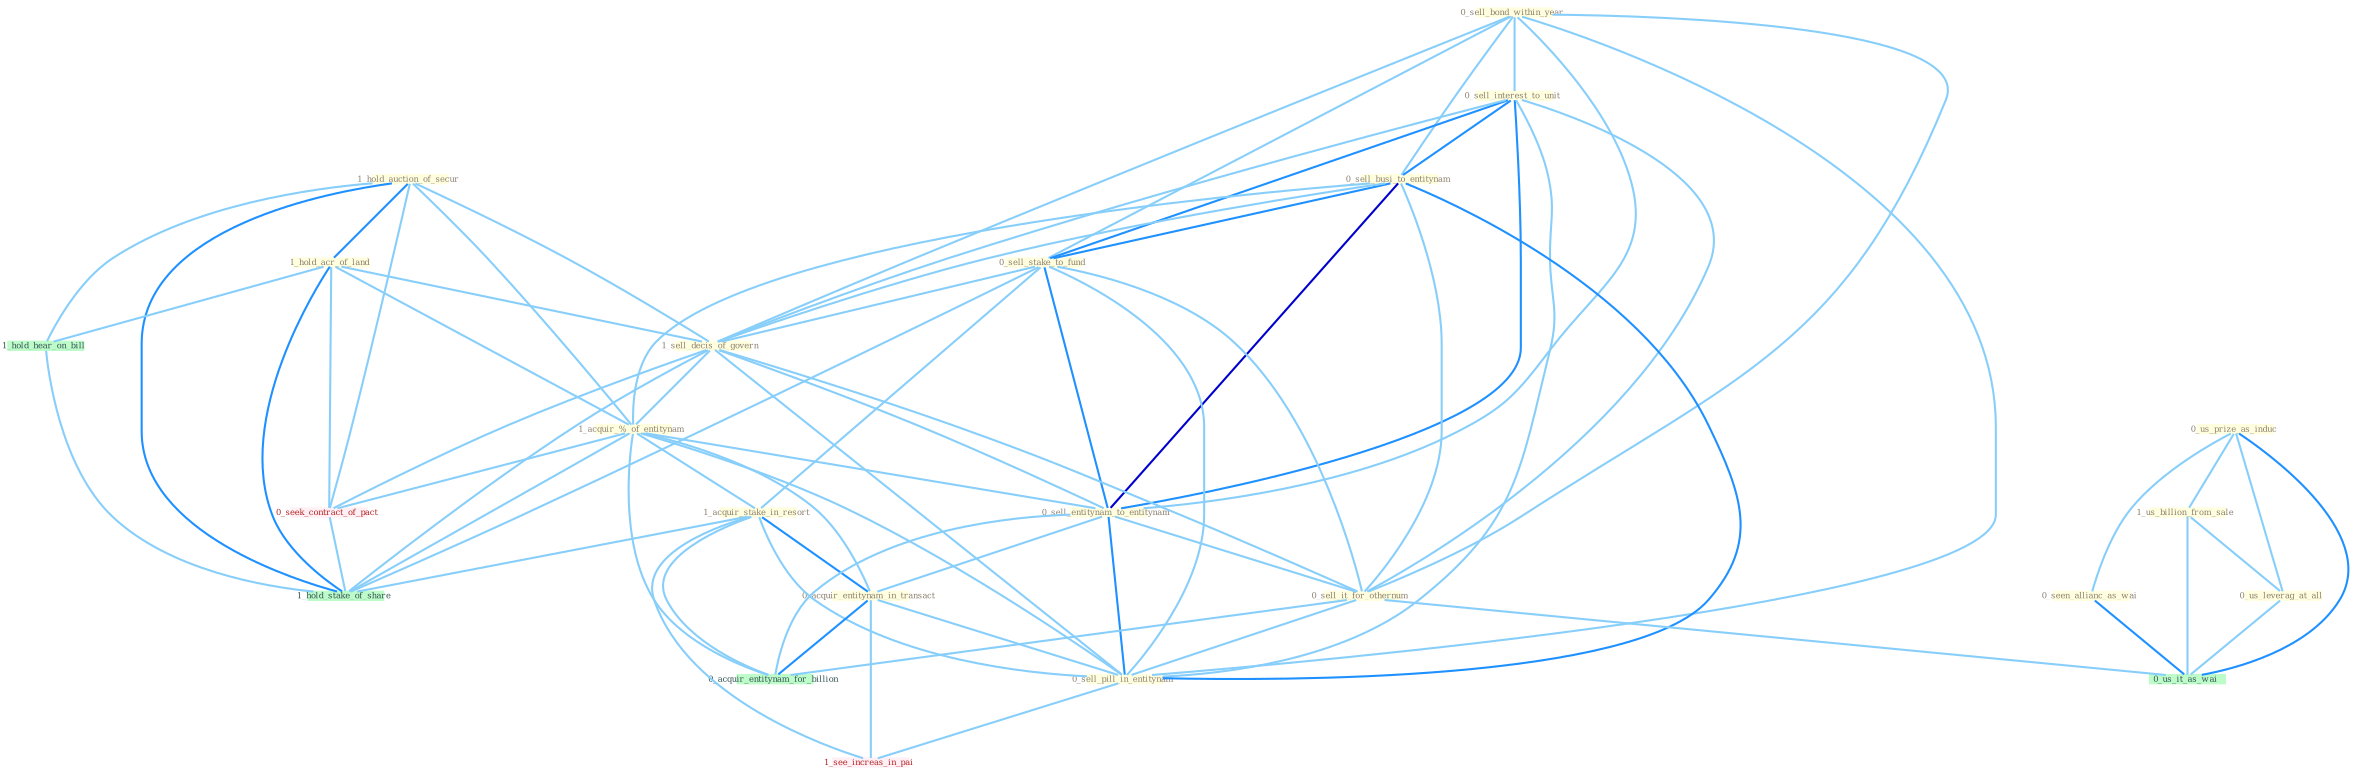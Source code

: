 Graph G{ 
    node
    [shape=polygon,style=filled,width=.5,height=.06,color="#BDFCC9",fixedsize=true,fontsize=4,
    fontcolor="#2f4f4f"];
    {node
    [color="#ffffe0", fontcolor="#8b7d6b"] "1_hold_auction_of_secur " "1_hold_acr_of_land " "0_sell_bond_within_year " "0_sell_interest_to_unit " "0_us_prize_as_induc " "0_sell_busi_to_entitynam " "0_sell_stake_to_fund " "1_sell_decis_of_govern " "1_acquir_%_of_entitynam " "0_seen_allianc_as_wai " "1_acquir_stake_in_resort " "0_sell_entitynam_to_entitynam " "0_sell_it_for_othernum " "0_acquir_entitynam_in_transact " "0_sell_pill_in_entitynam " "1_us_billion_from_sale " "0_us_leverag_at_all "}
{node [color="#fff0f5", fontcolor="#b22222"] "0_seek_contract_of_pact " "1_see_increas_in_pai "}
edge [color="#B0E2FF"];

	"1_hold_auction_of_secur " -- "1_hold_acr_of_land " [w="2", color="#1e90ff" , len=0.8];
	"1_hold_auction_of_secur " -- "1_sell_decis_of_govern " [w="1", color="#87cefa" ];
	"1_hold_auction_of_secur " -- "1_acquir_%_of_entitynam " [w="1", color="#87cefa" ];
	"1_hold_auction_of_secur " -- "0_seek_contract_of_pact " [w="1", color="#87cefa" ];
	"1_hold_auction_of_secur " -- "1_hold_hear_on_bill " [w="1", color="#87cefa" ];
	"1_hold_auction_of_secur " -- "1_hold_stake_of_share " [w="2", color="#1e90ff" , len=0.8];
	"1_hold_acr_of_land " -- "1_sell_decis_of_govern " [w="1", color="#87cefa" ];
	"1_hold_acr_of_land " -- "1_acquir_%_of_entitynam " [w="1", color="#87cefa" ];
	"1_hold_acr_of_land " -- "0_seek_contract_of_pact " [w="1", color="#87cefa" ];
	"1_hold_acr_of_land " -- "1_hold_hear_on_bill " [w="1", color="#87cefa" ];
	"1_hold_acr_of_land " -- "1_hold_stake_of_share " [w="2", color="#1e90ff" , len=0.8];
	"0_sell_bond_within_year " -- "0_sell_interest_to_unit " [w="1", color="#87cefa" ];
	"0_sell_bond_within_year " -- "0_sell_busi_to_entitynam " [w="1", color="#87cefa" ];
	"0_sell_bond_within_year " -- "0_sell_stake_to_fund " [w="1", color="#87cefa" ];
	"0_sell_bond_within_year " -- "1_sell_decis_of_govern " [w="1", color="#87cefa" ];
	"0_sell_bond_within_year " -- "0_sell_entitynam_to_entitynam " [w="1", color="#87cefa" ];
	"0_sell_bond_within_year " -- "0_sell_it_for_othernum " [w="1", color="#87cefa" ];
	"0_sell_bond_within_year " -- "0_sell_pill_in_entitynam " [w="1", color="#87cefa" ];
	"0_sell_interest_to_unit " -- "0_sell_busi_to_entitynam " [w="2", color="#1e90ff" , len=0.8];
	"0_sell_interest_to_unit " -- "0_sell_stake_to_fund " [w="2", color="#1e90ff" , len=0.8];
	"0_sell_interest_to_unit " -- "1_sell_decis_of_govern " [w="1", color="#87cefa" ];
	"0_sell_interest_to_unit " -- "0_sell_entitynam_to_entitynam " [w="2", color="#1e90ff" , len=0.8];
	"0_sell_interest_to_unit " -- "0_sell_it_for_othernum " [w="1", color="#87cefa" ];
	"0_sell_interest_to_unit " -- "0_sell_pill_in_entitynam " [w="1", color="#87cefa" ];
	"0_us_prize_as_induc " -- "0_seen_allianc_as_wai " [w="1", color="#87cefa" ];
	"0_us_prize_as_induc " -- "1_us_billion_from_sale " [w="1", color="#87cefa" ];
	"0_us_prize_as_induc " -- "0_us_leverag_at_all " [w="1", color="#87cefa" ];
	"0_us_prize_as_induc " -- "0_us_it_as_wai " [w="2", color="#1e90ff" , len=0.8];
	"0_sell_busi_to_entitynam " -- "0_sell_stake_to_fund " [w="2", color="#1e90ff" , len=0.8];
	"0_sell_busi_to_entitynam " -- "1_sell_decis_of_govern " [w="1", color="#87cefa" ];
	"0_sell_busi_to_entitynam " -- "1_acquir_%_of_entitynam " [w="1", color="#87cefa" ];
	"0_sell_busi_to_entitynam " -- "0_sell_entitynam_to_entitynam " [w="3", color="#0000cd" , len=0.6];
	"0_sell_busi_to_entitynam " -- "0_sell_it_for_othernum " [w="1", color="#87cefa" ];
	"0_sell_busi_to_entitynam " -- "0_sell_pill_in_entitynam " [w="2", color="#1e90ff" , len=0.8];
	"0_sell_stake_to_fund " -- "1_sell_decis_of_govern " [w="1", color="#87cefa" ];
	"0_sell_stake_to_fund " -- "1_acquir_stake_in_resort " [w="1", color="#87cefa" ];
	"0_sell_stake_to_fund " -- "0_sell_entitynam_to_entitynam " [w="2", color="#1e90ff" , len=0.8];
	"0_sell_stake_to_fund " -- "0_sell_it_for_othernum " [w="1", color="#87cefa" ];
	"0_sell_stake_to_fund " -- "0_sell_pill_in_entitynam " [w="1", color="#87cefa" ];
	"0_sell_stake_to_fund " -- "1_hold_stake_of_share " [w="1", color="#87cefa" ];
	"1_sell_decis_of_govern " -- "1_acquir_%_of_entitynam " [w="1", color="#87cefa" ];
	"1_sell_decis_of_govern " -- "0_sell_entitynam_to_entitynam " [w="1", color="#87cefa" ];
	"1_sell_decis_of_govern " -- "0_sell_it_for_othernum " [w="1", color="#87cefa" ];
	"1_sell_decis_of_govern " -- "0_sell_pill_in_entitynam " [w="1", color="#87cefa" ];
	"1_sell_decis_of_govern " -- "0_seek_contract_of_pact " [w="1", color="#87cefa" ];
	"1_sell_decis_of_govern " -- "1_hold_stake_of_share " [w="1", color="#87cefa" ];
	"1_acquir_%_of_entitynam " -- "1_acquir_stake_in_resort " [w="1", color="#87cefa" ];
	"1_acquir_%_of_entitynam " -- "0_sell_entitynam_to_entitynam " [w="1", color="#87cefa" ];
	"1_acquir_%_of_entitynam " -- "0_acquir_entitynam_in_transact " [w="1", color="#87cefa" ];
	"1_acquir_%_of_entitynam " -- "0_sell_pill_in_entitynam " [w="1", color="#87cefa" ];
	"1_acquir_%_of_entitynam " -- "0_seek_contract_of_pact " [w="1", color="#87cefa" ];
	"1_acquir_%_of_entitynam " -- "0_acquir_entitynam_for_billion " [w="1", color="#87cefa" ];
	"1_acquir_%_of_entitynam " -- "1_hold_stake_of_share " [w="1", color="#87cefa" ];
	"0_seen_allianc_as_wai " -- "0_us_it_as_wai " [w="2", color="#1e90ff" , len=0.8];
	"1_acquir_stake_in_resort " -- "0_acquir_entitynam_in_transact " [w="2", color="#1e90ff" , len=0.8];
	"1_acquir_stake_in_resort " -- "0_sell_pill_in_entitynam " [w="1", color="#87cefa" ];
	"1_acquir_stake_in_resort " -- "0_acquir_entitynam_for_billion " [w="1", color="#87cefa" ];
	"1_acquir_stake_in_resort " -- "1_see_increas_in_pai " [w="1", color="#87cefa" ];
	"1_acquir_stake_in_resort " -- "1_hold_stake_of_share " [w="1", color="#87cefa" ];
	"0_sell_entitynam_to_entitynam " -- "0_sell_it_for_othernum " [w="1", color="#87cefa" ];
	"0_sell_entitynam_to_entitynam " -- "0_acquir_entitynam_in_transact " [w="1", color="#87cefa" ];
	"0_sell_entitynam_to_entitynam " -- "0_sell_pill_in_entitynam " [w="2", color="#1e90ff" , len=0.8];
	"0_sell_entitynam_to_entitynam " -- "0_acquir_entitynam_for_billion " [w="1", color="#87cefa" ];
	"0_sell_it_for_othernum " -- "0_sell_pill_in_entitynam " [w="1", color="#87cefa" ];
	"0_sell_it_for_othernum " -- "0_us_it_as_wai " [w="1", color="#87cefa" ];
	"0_sell_it_for_othernum " -- "0_acquir_entitynam_for_billion " [w="1", color="#87cefa" ];
	"0_acquir_entitynam_in_transact " -- "0_sell_pill_in_entitynam " [w="1", color="#87cefa" ];
	"0_acquir_entitynam_in_transact " -- "0_acquir_entitynam_for_billion " [w="2", color="#1e90ff" , len=0.8];
	"0_acquir_entitynam_in_transact " -- "1_see_increas_in_pai " [w="1", color="#87cefa" ];
	"0_sell_pill_in_entitynam " -- "1_see_increas_in_pai " [w="1", color="#87cefa" ];
	"1_us_billion_from_sale " -- "0_us_leverag_at_all " [w="1", color="#87cefa" ];
	"1_us_billion_from_sale " -- "0_us_it_as_wai " [w="1", color="#87cefa" ];
	"0_us_leverag_at_all " -- "0_us_it_as_wai " [w="1", color="#87cefa" ];
	"0_seek_contract_of_pact " -- "1_hold_stake_of_share " [w="1", color="#87cefa" ];
	"1_hold_hear_on_bill " -- "1_hold_stake_of_share " [w="1", color="#87cefa" ];
}